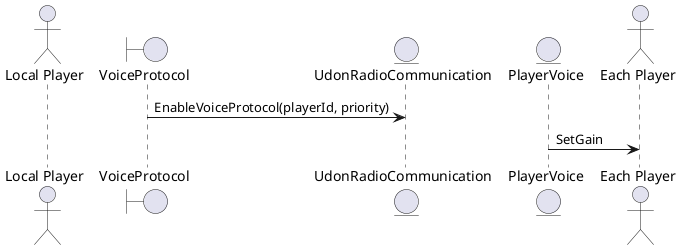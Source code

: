 @startuml
    actor "Local Player" as LP
    boundary VoiceProtocol
    entity UdonRadioCommunication as URC
    entity PlayerVoice
    actor "Each Player" as EP

    VoiceProtocol -> URC: EnableVoiceProtocol(playerId, priority)
    
    PlayerVoice -> EP : SetGain 

@enduml